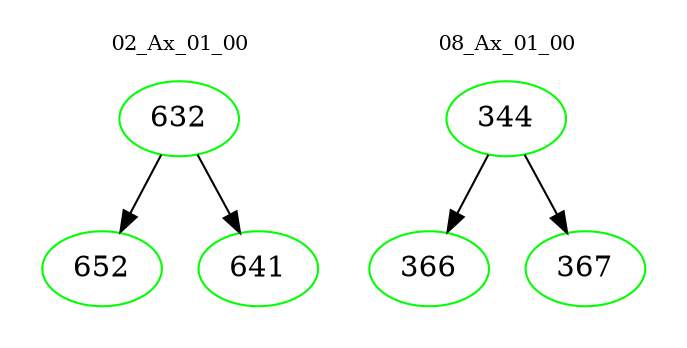digraph{
subgraph cluster_0 {
color = white
label = "02_Ax_01_00";
fontsize=10;
T0_632 [label="632", color="green"]
T0_632 -> T0_652 [color="black"]
T0_652 [label="652", color="green"]
T0_632 -> T0_641 [color="black"]
T0_641 [label="641", color="green"]
}
subgraph cluster_1 {
color = white
label = "08_Ax_01_00";
fontsize=10;
T1_344 [label="344", color="green"]
T1_344 -> T1_366 [color="black"]
T1_366 [label="366", color="green"]
T1_344 -> T1_367 [color="black"]
T1_367 [label="367", color="green"]
}
}
